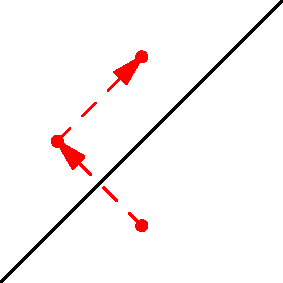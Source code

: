 size(5cm,0);

pen GrosCrayon = defaultpen +1;
pen GrosCrayonRouge = red +1;

pair a = (0,0);
pair b = (100,100);
pair m = (50,20);
transform s = reflect(a,b);
transform t = shift((30,30));
 
pair mm = s*m;
pair mmm = t*mm;

draw(a--b,defaultpen+1);
draw(m--mm,dashed+red+1,Arrow);
draw(mm--mmm,dashed+red+1,Arrow);
dot(m,red +6);
dot(mm,red +6);
dot(mmm,red +6);